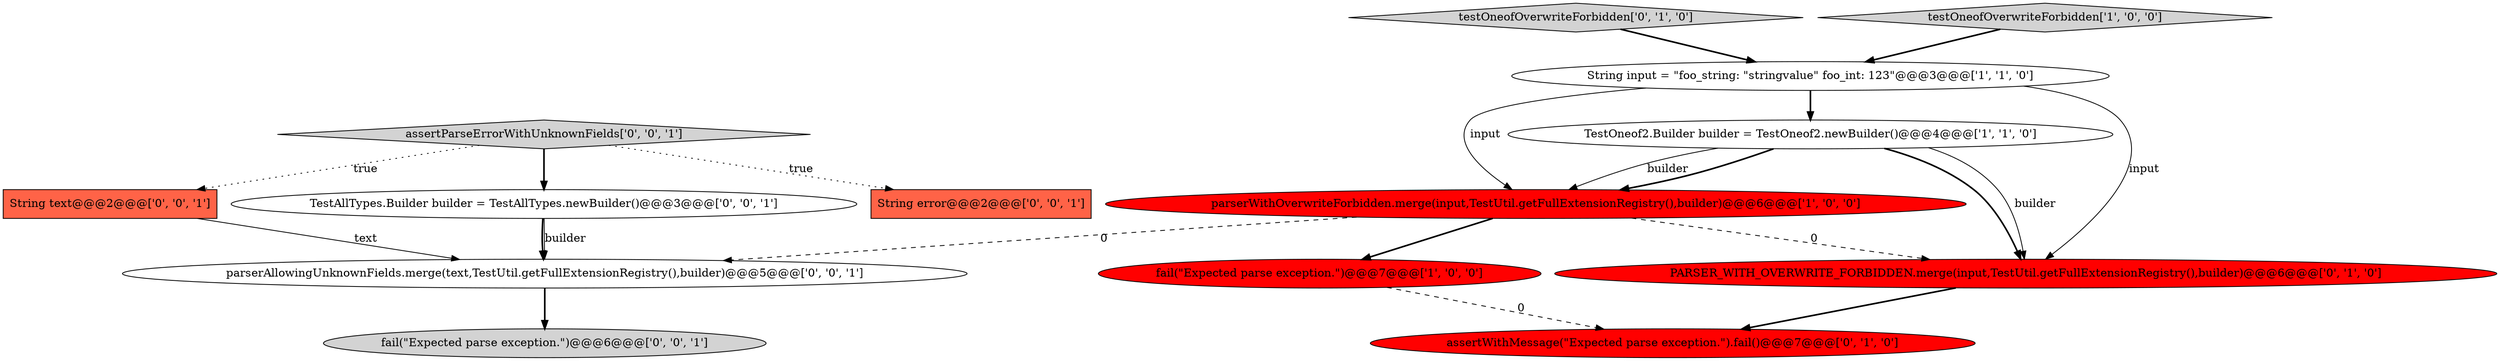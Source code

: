 digraph {
4 [style = filled, label = "parserWithOverwriteForbidden.merge(input,TestUtil.getFullExtensionRegistry(),builder)@@@6@@@['1', '0', '0']", fillcolor = red, shape = ellipse image = "AAA1AAABBB1BBB"];
12 [style = filled, label = "parserAllowingUnknownFields.merge(text,TestUtil.getFullExtensionRegistry(),builder)@@@5@@@['0', '0', '1']", fillcolor = white, shape = ellipse image = "AAA0AAABBB3BBB"];
0 [style = filled, label = "String input = \"foo_string: \"stringvalue\" foo_int: 123\"@@@3@@@['1', '1', '0']", fillcolor = white, shape = ellipse image = "AAA0AAABBB1BBB"];
10 [style = filled, label = "fail(\"Expected parse exception.\")@@@6@@@['0', '0', '1']", fillcolor = lightgray, shape = ellipse image = "AAA0AAABBB3BBB"];
3 [style = filled, label = "TestOneof2.Builder builder = TestOneof2.newBuilder()@@@4@@@['1', '1', '0']", fillcolor = white, shape = ellipse image = "AAA0AAABBB1BBB"];
11 [style = filled, label = "assertParseErrorWithUnknownFields['0', '0', '1']", fillcolor = lightgray, shape = diamond image = "AAA0AAABBB3BBB"];
6 [style = filled, label = "testOneofOverwriteForbidden['0', '1', '0']", fillcolor = lightgray, shape = diamond image = "AAA0AAABBB2BBB"];
7 [style = filled, label = "PARSER_WITH_OVERWRITE_FORBIDDEN.merge(input,TestUtil.getFullExtensionRegistry(),builder)@@@6@@@['0', '1', '0']", fillcolor = red, shape = ellipse image = "AAA1AAABBB2BBB"];
8 [style = filled, label = "String text@@@2@@@['0', '0', '1']", fillcolor = tomato, shape = box image = "AAA0AAABBB3BBB"];
13 [style = filled, label = "TestAllTypes.Builder builder = TestAllTypes.newBuilder()@@@3@@@['0', '0', '1']", fillcolor = white, shape = ellipse image = "AAA0AAABBB3BBB"];
1 [style = filled, label = "testOneofOverwriteForbidden['1', '0', '0']", fillcolor = lightgray, shape = diamond image = "AAA0AAABBB1BBB"];
9 [style = filled, label = "String error@@@2@@@['0', '0', '1']", fillcolor = tomato, shape = box image = "AAA0AAABBB3BBB"];
5 [style = filled, label = "assertWithMessage(\"Expected parse exception.\").fail()@@@7@@@['0', '1', '0']", fillcolor = red, shape = ellipse image = "AAA1AAABBB2BBB"];
2 [style = filled, label = "fail(\"Expected parse exception.\")@@@7@@@['1', '0', '0']", fillcolor = red, shape = ellipse image = "AAA1AAABBB1BBB"];
0->3 [style = bold, label=""];
8->12 [style = solid, label="text"];
3->4 [style = solid, label="builder"];
11->9 [style = dotted, label="true"];
6->0 [style = bold, label=""];
4->2 [style = bold, label=""];
1->0 [style = bold, label=""];
3->4 [style = bold, label=""];
4->12 [style = dashed, label="0"];
2->5 [style = dashed, label="0"];
7->5 [style = bold, label=""];
12->10 [style = bold, label=""];
13->12 [style = bold, label=""];
3->7 [style = bold, label=""];
4->7 [style = dashed, label="0"];
11->13 [style = bold, label=""];
3->7 [style = solid, label="builder"];
11->8 [style = dotted, label="true"];
0->7 [style = solid, label="input"];
0->4 [style = solid, label="input"];
13->12 [style = solid, label="builder"];
}
